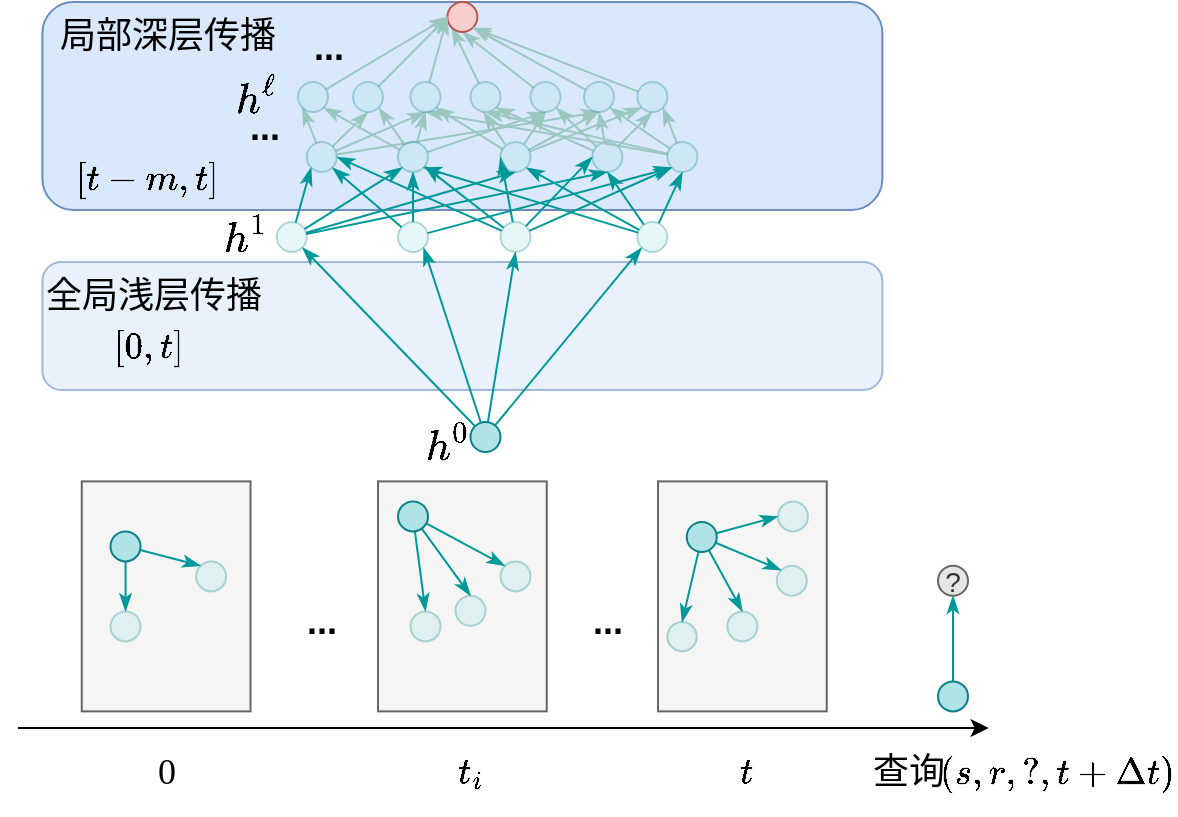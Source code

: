 <mxfile version="26.2.12">
  <diagram name="第 1 页" id="WY_2qwwLoTZWnqwvN1N5">
    <mxGraphModel dx="2869" dy="1922" grid="1" gridSize="10" guides="1" tooltips="1" connect="1" arrows="1" fold="1" page="1" pageScale="1" pageWidth="827" pageHeight="1169" math="1" shadow="0">
      <root>
        <mxCell id="0" />
        <mxCell id="1" parent="0" />
        <mxCell id="pogm34RaVMidR476hEA9-1" value="" style="rounded=1;whiteSpace=wrap;html=1;fontFamily=Helvetica;fontSize=18;labelBackgroundColor=default;fillColor=#dae8fc;strokeColor=#6c8ebf;" vertex="1" parent="1">
          <mxGeometry x="-1097.81" y="-1050" width="420" height="104" as="geometry" />
        </mxCell>
        <mxCell id="pogm34RaVMidR476hEA9-2" value="" style="rounded=1;whiteSpace=wrap;html=1;fontFamily=Helvetica;fontSize=18;labelBackgroundColor=default;fillColor=#dae8fc;strokeColor=#6c8ebf;opacity=60;" vertex="1" parent="1">
          <mxGeometry x="-1097.81" y="-920" width="420" height="64" as="geometry" />
        </mxCell>
        <mxCell id="pogm34RaVMidR476hEA9-3" value="" style="rounded=0;whiteSpace=wrap;html=1;fillColor=#f5f5f5;strokeColor=#666666;fontColor=#333333;fontSize=18;" vertex="1" parent="1">
          <mxGeometry x="-1078.12" y="-810.31" width="84.38" height="115" as="geometry" />
        </mxCell>
        <mxCell id="pogm34RaVMidR476hEA9-4" style="edgeStyle=orthogonalEdgeStyle;curved=1;rounded=0;orthogonalLoop=1;jettySize=auto;html=1;entryX=0.5;entryY=0;entryDx=0;entryDy=0;strokeColor=#009999;endArrow=classicThin;endFill=1;fontSize=18;" edge="1" parent="1" source="pogm34RaVMidR476hEA9-6" target="pogm34RaVMidR476hEA9-8">
          <mxGeometry relative="1" as="geometry" />
        </mxCell>
        <mxCell id="pogm34RaVMidR476hEA9-5" style="edgeStyle=none;shape=connector;rounded=0;orthogonalLoop=1;jettySize=auto;html=1;entryX=0;entryY=0;entryDx=0;entryDy=0;strokeColor=#009999;align=center;verticalAlign=middle;fontFamily=Helvetica;fontSize=18;fontColor=default;labelBackgroundColor=default;endArrow=classicThin;endFill=1;" edge="1" parent="1" source="pogm34RaVMidR476hEA9-6" target="pogm34RaVMidR476hEA9-7">
          <mxGeometry relative="1" as="geometry" />
        </mxCell>
        <mxCell id="pogm34RaVMidR476hEA9-6" value="" style="ellipse;whiteSpace=wrap;html=1;aspect=fixed;fillColor=#b0e3e6;strokeColor=#0e8088;fontSize=18;" vertex="1" parent="1">
          <mxGeometry x="-1063.74" y="-785.31" width="15" height="15" as="geometry" />
        </mxCell>
        <mxCell id="pogm34RaVMidR476hEA9-7" value="" style="ellipse;whiteSpace=wrap;html=1;aspect=fixed;fillColor=#b0e3e6;strokeColor=#0e8088;opacity=30;fontSize=18;" vertex="1" parent="1">
          <mxGeometry x="-1020.93" y="-770.31" width="15" height="15" as="geometry" />
        </mxCell>
        <mxCell id="pogm34RaVMidR476hEA9-8" value="" style="ellipse;whiteSpace=wrap;html=1;aspect=fixed;fillColor=#b0e3e6;strokeColor=#0e8088;opacity=30;fontSize=18;" vertex="1" parent="1">
          <mxGeometry x="-1063.74" y="-745.31" width="15" height="15" as="geometry" />
        </mxCell>
        <mxCell id="pogm34RaVMidR476hEA9-9" value="" style="rounded=0;whiteSpace=wrap;html=1;fillColor=#f5f5f5;strokeColor=#666666;fontColor=#333333;fontSize=18;" vertex="1" parent="1">
          <mxGeometry x="-930.0" y="-810.31" width="84.38" height="115" as="geometry" />
        </mxCell>
        <mxCell id="pogm34RaVMidR476hEA9-10" style="rounded=0;orthogonalLoop=1;jettySize=auto;html=1;entryX=0.5;entryY=0;entryDx=0;entryDy=0;strokeColor=#009999;endArrow=classicThin;endFill=1;fontSize=18;" edge="1" parent="1" source="pogm34RaVMidR476hEA9-13" target="pogm34RaVMidR476hEA9-15">
          <mxGeometry relative="1" as="geometry" />
        </mxCell>
        <mxCell id="pogm34RaVMidR476hEA9-11" style="rounded=0;orthogonalLoop=1;jettySize=auto;html=1;entryX=0;entryY=0;entryDx=0;entryDy=0;strokeColor=#009999;align=center;verticalAlign=middle;fontFamily=Helvetica;fontSize=18;fontColor=default;labelBackgroundColor=default;endArrow=classicThin;endFill=1;" edge="1" parent="1" source="pogm34RaVMidR476hEA9-13" target="pogm34RaVMidR476hEA9-16">
          <mxGeometry relative="1" as="geometry" />
        </mxCell>
        <mxCell id="pogm34RaVMidR476hEA9-12" style="edgeStyle=none;shape=connector;rounded=0;orthogonalLoop=1;jettySize=auto;html=1;entryX=0.5;entryY=0;entryDx=0;entryDy=0;strokeColor=#009999;align=center;verticalAlign=middle;fontFamily=Helvetica;fontSize=18;fontColor=default;labelBackgroundColor=default;endArrow=classicThin;endFill=1;" edge="1" parent="1" source="pogm34RaVMidR476hEA9-13" target="pogm34RaVMidR476hEA9-14">
          <mxGeometry relative="1" as="geometry" />
        </mxCell>
        <mxCell id="pogm34RaVMidR476hEA9-13" value="" style="ellipse;whiteSpace=wrap;html=1;aspect=fixed;fillColor=#b0e3e6;strokeColor=#0e8088;fontSize=18;" vertex="1" parent="1">
          <mxGeometry x="-920.0" y="-800.31" width="15" height="15" as="geometry" />
        </mxCell>
        <mxCell id="pogm34RaVMidR476hEA9-14" value="" style="ellipse;whiteSpace=wrap;html=1;aspect=fixed;fillColor=#b0e3e6;strokeColor=#0e8088;opacity=30;fontSize=18;" vertex="1" parent="1">
          <mxGeometry x="-891.25" y="-753.12" width="15" height="15" as="geometry" />
        </mxCell>
        <mxCell id="pogm34RaVMidR476hEA9-15" value="" style="ellipse;whiteSpace=wrap;html=1;aspect=fixed;fillColor=#b0e3e6;strokeColor=#0e8088;opacity=30;fontSize=18;" vertex="1" parent="1">
          <mxGeometry x="-913.75" y="-745.31" width="15" height="15" as="geometry" />
        </mxCell>
        <mxCell id="pogm34RaVMidR476hEA9-16" value="" style="ellipse;whiteSpace=wrap;html=1;aspect=fixed;fillColor=#b0e3e6;strokeColor=#0e8088;opacity=30;fontSize=18;" vertex="1" parent="1">
          <mxGeometry x="-868.75" y="-770.31" width="15" height="15" as="geometry" />
        </mxCell>
        <mxCell id="pogm34RaVMidR476hEA9-17" value="" style="rounded=0;whiteSpace=wrap;html=1;fillColor=#f5f5f5;strokeColor=#666666;fontColor=#333333;fontSize=18;" vertex="1" parent="1">
          <mxGeometry x="-790" y="-810.31" width="84.38" height="115" as="geometry" />
        </mxCell>
        <mxCell id="pogm34RaVMidR476hEA9-18" style="edgeStyle=none;shape=connector;rounded=0;orthogonalLoop=1;jettySize=auto;html=1;entryX=0;entryY=0.5;entryDx=0;entryDy=0;strokeColor=#009999;align=center;verticalAlign=middle;fontFamily=Helvetica;fontSize=18;fontColor=default;labelBackgroundColor=default;endArrow=classicThin;endFill=1;" edge="1" parent="1" source="pogm34RaVMidR476hEA9-22" target="pogm34RaVMidR476hEA9-23">
          <mxGeometry relative="1" as="geometry" />
        </mxCell>
        <mxCell id="pogm34RaVMidR476hEA9-19" style="edgeStyle=none;shape=connector;rounded=0;orthogonalLoop=1;jettySize=auto;html=1;entryX=0;entryY=0;entryDx=0;entryDy=0;strokeColor=#009999;align=center;verticalAlign=middle;fontFamily=Helvetica;fontSize=18;fontColor=default;labelBackgroundColor=default;endArrow=classicThin;endFill=1;" edge="1" parent="1" source="pogm34RaVMidR476hEA9-22" target="pogm34RaVMidR476hEA9-26">
          <mxGeometry relative="1" as="geometry" />
        </mxCell>
        <mxCell id="pogm34RaVMidR476hEA9-20" style="edgeStyle=none;shape=connector;rounded=0;orthogonalLoop=1;jettySize=auto;html=1;entryX=0.5;entryY=1;entryDx=0;entryDy=0;strokeColor=#009999;align=center;verticalAlign=middle;fontFamily=Helvetica;fontSize=18;fontColor=default;labelBackgroundColor=default;endArrow=classicThin;endFill=1;" edge="1" parent="1" source="pogm34RaVMidR476hEA9-22" target="pogm34RaVMidR476hEA9-24">
          <mxGeometry relative="1" as="geometry" />
        </mxCell>
        <mxCell id="pogm34RaVMidR476hEA9-21" style="edgeStyle=none;shape=connector;rounded=0;orthogonalLoop=1;jettySize=auto;html=1;entryX=0.5;entryY=0;entryDx=0;entryDy=0;strokeColor=#009999;align=center;verticalAlign=middle;fontFamily=Helvetica;fontSize=18;fontColor=default;labelBackgroundColor=default;endArrow=classicThin;endFill=1;" edge="1" parent="1" source="pogm34RaVMidR476hEA9-22" target="pogm34RaVMidR476hEA9-25">
          <mxGeometry relative="1" as="geometry" />
        </mxCell>
        <mxCell id="pogm34RaVMidR476hEA9-22" value="" style="ellipse;whiteSpace=wrap;html=1;aspect=fixed;fillColor=#b0e3e6;strokeColor=#0e8088;fontSize=18;" vertex="1" parent="1">
          <mxGeometry x="-775.62" y="-790" width="15" height="15" as="geometry" />
        </mxCell>
        <mxCell id="pogm34RaVMidR476hEA9-23" value="" style="ellipse;whiteSpace=wrap;html=1;aspect=fixed;fillColor=#b0e3e6;strokeColor=#0e8088;opacity=30;fontSize=18;" vertex="1" parent="1">
          <mxGeometry x="-730" y="-800.31" width="15" height="15" as="geometry" />
        </mxCell>
        <mxCell id="pogm34RaVMidR476hEA9-24" value="" style="ellipse;whiteSpace=wrap;html=1;aspect=fixed;fillColor=#b0e3e6;strokeColor=#0e8088;opacity=30;direction=west;fontSize=18;" vertex="1" parent="1">
          <mxGeometry x="-755.31" y="-745.31" width="15" height="15" as="geometry" />
        </mxCell>
        <mxCell id="pogm34RaVMidR476hEA9-25" value="" style="ellipse;whiteSpace=wrap;html=1;aspect=fixed;fillColor=#b0e3e6;strokeColor=#0e8088;opacity=30;fontSize=18;" vertex="1" parent="1">
          <mxGeometry x="-785.31" y="-740" width="14.69" height="14.69" as="geometry" />
        </mxCell>
        <mxCell id="pogm34RaVMidR476hEA9-26" value="" style="ellipse;whiteSpace=wrap;html=1;aspect=fixed;fillColor=#b0e3e6;strokeColor=#0e8088;opacity=30;fontSize=18;" vertex="1" parent="1">
          <mxGeometry x="-730.62" y="-768.12" width="15" height="15" as="geometry" />
        </mxCell>
        <mxCell id="pogm34RaVMidR476hEA9-27" value="" style="endArrow=classic;html=1;rounded=0;fontSize=18;" edge="1" parent="1">
          <mxGeometry width="50" height="50" relative="1" as="geometry">
            <mxPoint x="-1110" y="-687" as="sourcePoint" />
            <mxPoint x="-624.68" y="-686.98" as="targetPoint" />
          </mxGeometry>
        </mxCell>
        <mxCell id="pogm34RaVMidR476hEA9-29" value="&lt;font face=&quot;Times New Roman&quot;&gt;0&lt;/font&gt;" style="text;html=1;align=center;verticalAlign=middle;resizable=0;points=[];autosize=1;strokeColor=none;fillColor=none;fontSize=18;" vertex="1" parent="1">
          <mxGeometry x="-1050.93" y="-685" width="30" height="40" as="geometry" />
        </mxCell>
        <mxCell id="pogm34RaVMidR476hEA9-30" value="&lt;font face=&quot;Times New Roman&quot;&gt;$$t_i$$&lt;/font&gt;" style="text;html=1;align=center;verticalAlign=middle;resizable=0;points=[];autosize=1;strokeColor=none;fillColor=none;fontSize=18;" vertex="1" parent="1">
          <mxGeometry x="-923.75" y="-685" width="80" height="40" as="geometry" />
        </mxCell>
        <mxCell id="pogm34RaVMidR476hEA9-31" value="&lt;font face=&quot;Times New Roman&quot;&gt;$$t$$&lt;/font&gt;" style="text;html=1;align=center;verticalAlign=middle;resizable=0;points=[];autosize=1;strokeColor=none;fillColor=none;fontSize=18;" vertex="1" parent="1">
          <mxGeometry x="-775.62" y="-685" width="60" height="40" as="geometry" />
        </mxCell>
        <mxCell id="pogm34RaVMidR476hEA9-32" value="&lt;b&gt;&lt;font&gt;...&lt;/font&gt;&lt;/b&gt;" style="text;html=1;align=center;verticalAlign=middle;whiteSpace=wrap;rounded=0;fontSize=18;" vertex="1" parent="1">
          <mxGeometry x="-845.31" y="-755.31" width="60" height="30" as="geometry" />
        </mxCell>
        <mxCell id="pogm34RaVMidR476hEA9-33" style="edgeStyle=none;shape=connector;rounded=0;orthogonalLoop=1;jettySize=auto;html=1;entryX=0.5;entryY=1;entryDx=0;entryDy=0;strokeColor=#009999;align=center;verticalAlign=middle;fontFamily=Helvetica;fontSize=18;fontColor=default;labelBackgroundColor=default;endArrow=classicThin;endFill=1;" edge="1" parent="1" source="pogm34RaVMidR476hEA9-34" target="pogm34RaVMidR476hEA9-38">
          <mxGeometry relative="1" as="geometry" />
        </mxCell>
        <mxCell id="pogm34RaVMidR476hEA9-34" value="" style="ellipse;whiteSpace=wrap;html=1;aspect=fixed;fillColor=#b0e3e6;strokeColor=#0e8088;fontSize=18;" vertex="1" parent="1">
          <mxGeometry x="-650.0" y="-710.31" width="15" height="15" as="geometry" />
        </mxCell>
        <mxCell id="pogm34RaVMidR476hEA9-35" value="" style="shape=tableRow;horizontal=0;startSize=0;swimlaneHead=0;swimlaneBody=0;strokeColor=inherit;top=0;left=0;bottom=0;right=0;collapsible=0;dropTarget=0;fillColor=none;points=[[0,0.5],[1,0.5]];portConstraint=eastwest;fontSize=18;" vertex="1" parent="1">
          <mxGeometry x="-1118.12" y="-840" width="40" height="10" as="geometry" />
        </mxCell>
        <mxCell id="pogm34RaVMidR476hEA9-36" value="" style="shape=tableRow;horizontal=0;startSize=0;swimlaneHead=0;swimlaneBody=0;strokeColor=inherit;top=0;left=0;bottom=0;right=0;collapsible=0;dropTarget=0;fillColor=none;points=[[0,0.5],[1,0.5]];portConstraint=eastwest;fontSize=18;" vertex="1" parent="1">
          <mxGeometry x="-1118.12" y="-856" width="40" height="10" as="geometry" />
        </mxCell>
        <mxCell id="pogm34RaVMidR476hEA9-37" value="&lt;font face=&quot;Times New Roman&quot;&gt;$$(s,r,?,t+\Delta t)$$&lt;/font&gt;" style="text;html=1;align=center;verticalAlign=middle;whiteSpace=wrap;rounded=0;fontFamily=Helvetica;fontSize=18;fontColor=default;labelBackgroundColor=none;" vertex="1" parent="1">
          <mxGeometry x="-620" y="-680" width="60" height="30" as="geometry" />
        </mxCell>
        <mxCell id="pogm34RaVMidR476hEA9-38" value="&lt;font style=&quot;font-size: 14px;&quot;&gt;?&lt;/font&gt;" style="ellipse;whiteSpace=wrap;html=1;aspect=fixed;fillColor=#E6E6E6;strokeColor=#666666;fontColor=#333333;fontSize=18;" vertex="1" parent="1">
          <mxGeometry x="-650" y="-768.12" width="15" height="15" as="geometry" />
        </mxCell>
        <mxCell id="pogm34RaVMidR476hEA9-39" value="&lt;b&gt;&lt;font&gt;...&lt;/font&gt;&lt;/b&gt;" style="text;html=1;align=center;verticalAlign=middle;whiteSpace=wrap;rounded=0;fontSize=18;" vertex="1" parent="1">
          <mxGeometry x="-988.13" y="-755.31" width="60" height="30" as="geometry" />
        </mxCell>
        <mxCell id="pogm34RaVMidR476hEA9-40" style="edgeStyle=none;shape=connector;rounded=0;orthogonalLoop=1;jettySize=auto;html=1;entryX=1;entryY=1;entryDx=0;entryDy=0;strokeColor=#009999;align=center;verticalAlign=middle;fontFamily=Helvetica;fontSize=18;fontColor=default;labelBackgroundColor=default;endArrow=classicThin;endFill=1;" edge="1" parent="1" source="pogm34RaVMidR476hEA9-44" target="pogm34RaVMidR476hEA9-65">
          <mxGeometry relative="1" as="geometry" />
        </mxCell>
        <mxCell id="pogm34RaVMidR476hEA9-41" style="edgeStyle=none;shape=connector;rounded=0;orthogonalLoop=1;jettySize=auto;html=1;entryX=1;entryY=1;entryDx=0;entryDy=0;strokeColor=#009999;align=center;verticalAlign=middle;fontFamily=Helvetica;fontSize=18;fontColor=default;labelBackgroundColor=default;endArrow=classicThin;endFill=1;" edge="1" parent="1" source="pogm34RaVMidR476hEA9-44" target="pogm34RaVMidR476hEA9-49">
          <mxGeometry relative="1" as="geometry" />
        </mxCell>
        <mxCell id="pogm34RaVMidR476hEA9-42" style="edgeStyle=none;shape=connector;rounded=0;orthogonalLoop=1;jettySize=auto;html=1;entryX=0.5;entryY=1;entryDx=0;entryDy=0;strokeColor=#009999;align=center;verticalAlign=middle;fontFamily=Helvetica;fontSize=18;fontColor=default;labelBackgroundColor=default;endArrow=classicThin;endFill=1;" edge="1" parent="1" source="pogm34RaVMidR476hEA9-44" target="pogm34RaVMidR476hEA9-55">
          <mxGeometry relative="1" as="geometry" />
        </mxCell>
        <mxCell id="pogm34RaVMidR476hEA9-43" style="edgeStyle=none;shape=connector;rounded=0;orthogonalLoop=1;jettySize=auto;html=1;entryX=0;entryY=1;entryDx=0;entryDy=0;strokeColor=#009999;align=center;verticalAlign=middle;fontFamily=Helvetica;fontSize=18;fontColor=default;labelBackgroundColor=default;endArrow=classicThin;endFill=1;" edge="1" parent="1" source="pogm34RaVMidR476hEA9-44" target="pogm34RaVMidR476hEA9-60">
          <mxGeometry relative="1" as="geometry" />
        </mxCell>
        <mxCell id="pogm34RaVMidR476hEA9-44" value="" style="ellipse;whiteSpace=wrap;html=1;aspect=fixed;fillColor=#b0e3e6;strokeColor=#0e8088;fontSize=18;" vertex="1" parent="1">
          <mxGeometry x="-883.75" y="-840" width="15" height="15" as="geometry" />
        </mxCell>
        <mxCell id="pogm34RaVMidR476hEA9-45" value="$$h^0$$" style="text;html=1;align=center;verticalAlign=middle;whiteSpace=wrap;rounded=0;fontFamily=Helvetica;fontSize=18;fontColor=default;labelBackgroundColor=none;" vertex="1" parent="1">
          <mxGeometry x="-910.31" y="-840" width="30" height="24" as="geometry" />
        </mxCell>
        <mxCell id="pogm34RaVMidR476hEA9-46" style="edgeStyle=none;shape=connector;rounded=0;orthogonalLoop=1;jettySize=auto;html=1;entryX=1;entryY=1;entryDx=0;entryDy=0;strokeColor=#009999;align=center;verticalAlign=middle;fontFamily=Helvetica;fontSize=18;fontColor=default;labelBackgroundColor=default;endArrow=classicThin;endFill=1;" edge="1" parent="1" source="pogm34RaVMidR476hEA9-49" target="pogm34RaVMidR476hEA9-70">
          <mxGeometry relative="1" as="geometry" />
        </mxCell>
        <mxCell id="pogm34RaVMidR476hEA9-47" style="edgeStyle=none;shape=connector;rounded=0;orthogonalLoop=1;jettySize=auto;html=1;entryX=0.5;entryY=1;entryDx=0;entryDy=0;strokeColor=#009999;align=center;verticalAlign=middle;fontFamily=Helvetica;fontSize=18;fontColor=default;labelBackgroundColor=default;endArrow=classicThin;endFill=1;" edge="1" parent="1" source="pogm34RaVMidR476hEA9-49" target="pogm34RaVMidR476hEA9-75">
          <mxGeometry relative="1" as="geometry" />
        </mxCell>
        <mxCell id="pogm34RaVMidR476hEA9-48" style="edgeStyle=none;shape=connector;rounded=0;orthogonalLoop=1;jettySize=auto;html=1;entryX=0;entryY=1;entryDx=0;entryDy=0;strokeColor=#009999;align=center;verticalAlign=middle;fontFamily=Helvetica;fontSize=18;fontColor=default;labelBackgroundColor=default;endArrow=classicThin;endFill=1;" edge="1" parent="1" source="pogm34RaVMidR476hEA9-49" target="pogm34RaVMidR476hEA9-98">
          <mxGeometry relative="1" as="geometry" />
        </mxCell>
        <mxCell id="pogm34RaVMidR476hEA9-49" value="" style="ellipse;whiteSpace=wrap;html=1;aspect=fixed;fillColor=#b0e3e6;strokeColor=#0e8088;opacity=30;fontSize=18;" vertex="1" parent="1">
          <mxGeometry x="-920" y="-940" width="15" height="15" as="geometry" />
        </mxCell>
        <mxCell id="pogm34RaVMidR476hEA9-50" style="edgeStyle=none;shape=connector;rounded=0;orthogonalLoop=1;jettySize=auto;html=1;entryX=0;entryY=0.5;entryDx=0;entryDy=0;strokeColor=#009999;align=center;verticalAlign=middle;fontFamily=Helvetica;fontSize=18;fontColor=default;labelBackgroundColor=default;endArrow=classicThin;endFill=1;" edge="1" parent="1" source="pogm34RaVMidR476hEA9-55" target="pogm34RaVMidR476hEA9-81">
          <mxGeometry relative="1" as="geometry" />
        </mxCell>
        <mxCell id="pogm34RaVMidR476hEA9-51" style="edgeStyle=none;shape=connector;rounded=0;orthogonalLoop=1;jettySize=auto;html=1;strokeColor=#009999;align=center;verticalAlign=middle;fontFamily=Helvetica;fontSize=18;fontColor=default;labelBackgroundColor=default;endArrow=classicThin;endFill=1;" edge="1" parent="1" source="pogm34RaVMidR476hEA9-55" target="pogm34RaVMidR476hEA9-75">
          <mxGeometry relative="1" as="geometry" />
        </mxCell>
        <mxCell id="pogm34RaVMidR476hEA9-52" style="edgeStyle=none;shape=connector;rounded=0;orthogonalLoop=1;jettySize=auto;html=1;entryX=0;entryY=0.5;entryDx=0;entryDy=0;strokeColor=#009999;align=center;verticalAlign=middle;fontFamily=Helvetica;fontSize=18;fontColor=default;labelBackgroundColor=default;endArrow=classicThin;endFill=1;" edge="1" parent="1" source="pogm34RaVMidR476hEA9-55" target="pogm34RaVMidR476hEA9-86">
          <mxGeometry relative="1" as="geometry" />
        </mxCell>
        <mxCell id="pogm34RaVMidR476hEA9-53" style="edgeStyle=none;shape=connector;rounded=0;orthogonalLoop=1;jettySize=auto;html=1;entryX=1;entryY=0.5;entryDx=0;entryDy=0;strokeColor=#009999;align=center;verticalAlign=middle;fontFamily=Helvetica;fontSize=18;fontColor=default;labelBackgroundColor=default;endArrow=classicThin;endFill=1;" edge="1" parent="1" source="pogm34RaVMidR476hEA9-55" target="pogm34RaVMidR476hEA9-70">
          <mxGeometry relative="1" as="geometry" />
        </mxCell>
        <mxCell id="pogm34RaVMidR476hEA9-54" style="edgeStyle=none;shape=connector;rounded=0;orthogonalLoop=1;jettySize=auto;html=1;entryX=0;entryY=1;entryDx=0;entryDy=0;strokeColor=#009999;align=center;verticalAlign=middle;fontFamily=Helvetica;fontSize=18;fontColor=default;labelBackgroundColor=default;endArrow=classicThin;endFill=1;" edge="1" parent="1" source="pogm34RaVMidR476hEA9-55" target="pogm34RaVMidR476hEA9-98">
          <mxGeometry relative="1" as="geometry" />
        </mxCell>
        <mxCell id="pogm34RaVMidR476hEA9-55" value="" style="ellipse;whiteSpace=wrap;html=1;aspect=fixed;fillColor=#b0e3e6;strokeColor=#0e8088;opacity=30;fontSize=18;" vertex="1" parent="1">
          <mxGeometry x="-868.75" y="-940" width="15" height="15" as="geometry" />
        </mxCell>
        <mxCell id="pogm34RaVMidR476hEA9-56" style="edgeStyle=none;shape=connector;rounded=0;orthogonalLoop=1;jettySize=auto;html=1;entryX=1;entryY=1;entryDx=0;entryDy=0;strokeColor=#009999;align=center;verticalAlign=middle;fontFamily=Helvetica;fontSize=18;fontColor=default;labelBackgroundColor=default;endArrow=classicThin;endFill=1;" edge="1" parent="1" source="pogm34RaVMidR476hEA9-60" target="pogm34RaVMidR476hEA9-81">
          <mxGeometry relative="1" as="geometry" />
        </mxCell>
        <mxCell id="pogm34RaVMidR476hEA9-57" style="edgeStyle=none;shape=connector;rounded=0;orthogonalLoop=1;jettySize=auto;html=1;entryX=0.5;entryY=1;entryDx=0;entryDy=0;strokeColor=#009999;align=center;verticalAlign=middle;fontFamily=Helvetica;fontSize=18;fontColor=default;labelBackgroundColor=default;endArrow=classicThin;endFill=1;" edge="1" parent="1" source="pogm34RaVMidR476hEA9-60" target="pogm34RaVMidR476hEA9-86">
          <mxGeometry relative="1" as="geometry" />
        </mxCell>
        <mxCell id="pogm34RaVMidR476hEA9-58" style="edgeStyle=none;shape=connector;rounded=0;orthogonalLoop=1;jettySize=auto;html=1;entryX=1;entryY=1;entryDx=0;entryDy=0;strokeColor=#009999;align=center;verticalAlign=middle;fontFamily=Helvetica;fontSize=18;fontColor=default;labelBackgroundColor=default;endArrow=classicThin;endFill=1;" edge="1" parent="1" source="pogm34RaVMidR476hEA9-60" target="pogm34RaVMidR476hEA9-75">
          <mxGeometry relative="1" as="geometry" />
        </mxCell>
        <mxCell id="pogm34RaVMidR476hEA9-59" style="edgeStyle=none;shape=connector;rounded=0;orthogonalLoop=1;jettySize=auto;html=1;entryX=0.5;entryY=1;entryDx=0;entryDy=0;strokeColor=#009999;align=center;verticalAlign=middle;fontFamily=Helvetica;fontSize=18;fontColor=default;labelBackgroundColor=default;endArrow=classicThin;endFill=1;" edge="1" parent="1" source="pogm34RaVMidR476hEA9-60" target="pogm34RaVMidR476hEA9-98">
          <mxGeometry relative="1" as="geometry" />
        </mxCell>
        <mxCell id="pogm34RaVMidR476hEA9-60" value="" style="ellipse;whiteSpace=wrap;html=1;aspect=fixed;fillColor=#b0e3e6;strokeColor=#0e8088;opacity=30;fontSize=18;" vertex="1" parent="1">
          <mxGeometry x="-800.31" y="-940" width="15" height="15" as="geometry" />
        </mxCell>
        <mxCell id="pogm34RaVMidR476hEA9-61" style="edgeStyle=none;shape=connector;rounded=0;orthogonalLoop=1;jettySize=auto;html=1;entryX=0;entryY=1;entryDx=0;entryDy=0;strokeColor=#009999;align=center;verticalAlign=middle;fontFamily=Helvetica;fontSize=18;fontColor=default;labelBackgroundColor=default;endArrow=classicThin;endFill=1;" edge="1" parent="1" source="pogm34RaVMidR476hEA9-65" target="pogm34RaVMidR476hEA9-70">
          <mxGeometry relative="1" as="geometry" />
        </mxCell>
        <mxCell id="pogm34RaVMidR476hEA9-62" style="edgeStyle=none;shape=connector;rounded=0;orthogonalLoop=1;jettySize=auto;html=1;entryX=0;entryY=1;entryDx=0;entryDy=0;strokeColor=#009999;align=center;verticalAlign=middle;fontFamily=Helvetica;fontSize=18;fontColor=default;labelBackgroundColor=default;endArrow=classicThin;endFill=1;" edge="1" parent="1" source="pogm34RaVMidR476hEA9-65" target="pogm34RaVMidR476hEA9-75">
          <mxGeometry relative="1" as="geometry" />
        </mxCell>
        <mxCell id="pogm34RaVMidR476hEA9-63" style="edgeStyle=none;shape=connector;rounded=0;orthogonalLoop=1;jettySize=auto;html=1;entryX=0.5;entryY=1;entryDx=0;entryDy=0;strokeColor=#009999;align=center;verticalAlign=middle;fontFamily=Helvetica;fontSize=18;fontColor=default;labelBackgroundColor=default;endArrow=classicThin;endFill=1;" edge="1" parent="1" source="pogm34RaVMidR476hEA9-65" target="pogm34RaVMidR476hEA9-81">
          <mxGeometry relative="1" as="geometry" />
        </mxCell>
        <mxCell id="pogm34RaVMidR476hEA9-64" style="edgeStyle=none;shape=connector;rounded=0;orthogonalLoop=1;jettySize=auto;html=1;entryX=0.5;entryY=1;entryDx=0;entryDy=0;strokeColor=#009999;align=center;verticalAlign=middle;fontFamily=Helvetica;fontSize=18;fontColor=default;labelBackgroundColor=default;endArrow=classicThin;endFill=1;" edge="1" parent="1" source="pogm34RaVMidR476hEA9-65" target="pogm34RaVMidR476hEA9-86">
          <mxGeometry relative="1" as="geometry" />
        </mxCell>
        <mxCell id="pogm34RaVMidR476hEA9-65" value="" style="ellipse;whiteSpace=wrap;html=1;aspect=fixed;fillColor=#b0e3e6;strokeColor=#0e8088;opacity=30;fontSize=18;" vertex="1" parent="1">
          <mxGeometry x="-980.63" y="-940" width="15" height="15" as="geometry" />
        </mxCell>
        <mxCell id="pogm34RaVMidR476hEA9-66" style="edgeStyle=none;shape=connector;rounded=0;orthogonalLoop=1;jettySize=auto;html=1;entryX=0;entryY=1;entryDx=0;entryDy=0;strokeColor=#9AC7BF;align=center;verticalAlign=middle;fontFamily=Helvetica;fontSize=18;fontColor=default;labelBackgroundColor=default;endArrow=classicThin;endFill=1;" edge="1" parent="1" source="pogm34RaVMidR476hEA9-70" target="pogm34RaVMidR476hEA9-100">
          <mxGeometry relative="1" as="geometry" />
        </mxCell>
        <mxCell id="pogm34RaVMidR476hEA9-67" style="edgeStyle=none;shape=connector;rounded=0;orthogonalLoop=1;jettySize=auto;html=1;entryX=0.5;entryY=1;entryDx=0;entryDy=0;strokeColor=#9AC7BF;align=center;verticalAlign=middle;fontFamily=Helvetica;fontSize=18;fontColor=default;labelBackgroundColor=default;endArrow=classicThin;endFill=1;" edge="1" parent="1" source="pogm34RaVMidR476hEA9-70" target="pogm34RaVMidR476hEA9-88">
          <mxGeometry relative="1" as="geometry" />
        </mxCell>
        <mxCell id="pogm34RaVMidR476hEA9-68" style="edgeStyle=none;shape=connector;rounded=0;orthogonalLoop=1;jettySize=auto;html=1;entryX=0.5;entryY=1;entryDx=0;entryDy=0;strokeColor=#9AC7BF;align=center;verticalAlign=middle;fontFamily=Helvetica;fontSize=18;fontColor=default;labelBackgroundColor=default;endArrow=classicThin;endFill=1;" edge="1" parent="1" source="pogm34RaVMidR476hEA9-70" target="pogm34RaVMidR476hEA9-102">
          <mxGeometry relative="1" as="geometry" />
        </mxCell>
        <mxCell id="pogm34RaVMidR476hEA9-69" style="edgeStyle=none;shape=connector;rounded=0;orthogonalLoop=1;jettySize=auto;html=1;entryX=0.5;entryY=1;entryDx=0;entryDy=0;strokeColor=#9AC7BF;align=center;verticalAlign=middle;fontFamily=Helvetica;fontSize=18;fontColor=default;labelBackgroundColor=default;endArrow=classicThin;endFill=1;" edge="1" parent="1" source="pogm34RaVMidR476hEA9-70" target="pogm34RaVMidR476hEA9-104">
          <mxGeometry relative="1" as="geometry" />
        </mxCell>
        <mxCell id="pogm34RaVMidR476hEA9-70" value="" style="ellipse;whiteSpace=wrap;html=1;aspect=fixed;fillColor=#b0e3e6;strokeColor=#0e8088;opacity=30;fontSize=18;" vertex="1" parent="1">
          <mxGeometry x="-965.63" y="-980" width="15" height="15" as="geometry" />
        </mxCell>
        <mxCell id="pogm34RaVMidR476hEA9-71" style="edgeStyle=none;shape=connector;rounded=0;orthogonalLoop=1;jettySize=auto;html=1;entryX=1;entryY=1;entryDx=0;entryDy=0;strokeColor=#9AC7BF;align=center;verticalAlign=middle;fontFamily=Helvetica;fontSize=18;fontColor=default;labelBackgroundColor=default;endArrow=classicThin;endFill=1;" edge="1" parent="1" source="pogm34RaVMidR476hEA9-75" target="pogm34RaVMidR476hEA9-88">
          <mxGeometry relative="1" as="geometry" />
        </mxCell>
        <mxCell id="pogm34RaVMidR476hEA9-72" style="edgeStyle=none;shape=connector;rounded=0;orthogonalLoop=1;jettySize=auto;html=1;entryX=1;entryY=1;entryDx=0;entryDy=0;strokeColor=#9AC7BF;align=center;verticalAlign=middle;fontFamily=Helvetica;fontSize=18;fontColor=default;labelBackgroundColor=default;endArrow=classicThin;endFill=1;" edge="1" parent="1" source="pogm34RaVMidR476hEA9-75" target="pogm34RaVMidR476hEA9-100">
          <mxGeometry relative="1" as="geometry" />
        </mxCell>
        <mxCell id="pogm34RaVMidR476hEA9-73" style="edgeStyle=none;shape=connector;rounded=0;orthogonalLoop=1;jettySize=auto;html=1;entryX=0.5;entryY=1;entryDx=0;entryDy=0;strokeColor=#9AC7BF;align=center;verticalAlign=middle;fontFamily=Helvetica;fontSize=18;fontColor=default;labelBackgroundColor=default;endArrow=classicThin;endFill=1;" edge="1" parent="1" source="pogm34RaVMidR476hEA9-75" target="pogm34RaVMidR476hEA9-102">
          <mxGeometry relative="1" as="geometry" />
        </mxCell>
        <mxCell id="pogm34RaVMidR476hEA9-74" style="edgeStyle=none;shape=connector;rounded=0;orthogonalLoop=1;jettySize=auto;html=1;entryX=0.5;entryY=1;entryDx=0;entryDy=0;strokeColor=#9AC7BF;align=center;verticalAlign=middle;fontFamily=Helvetica;fontSize=18;fontColor=default;labelBackgroundColor=default;endArrow=classicThin;endFill=1;" edge="1" parent="1" source="pogm34RaVMidR476hEA9-75" target="pogm34RaVMidR476hEA9-92">
          <mxGeometry relative="1" as="geometry" />
        </mxCell>
        <mxCell id="pogm34RaVMidR476hEA9-75" value="" style="ellipse;whiteSpace=wrap;html=1;aspect=fixed;fillColor=#b0e3e6;strokeColor=#0e8088;opacity=30;fontSize=18;" vertex="1" parent="1">
          <mxGeometry x="-920" y="-980" width="15" height="15" as="geometry" />
        </mxCell>
        <mxCell id="pogm34RaVMidR476hEA9-76" style="edgeStyle=none;shape=connector;rounded=0;orthogonalLoop=1;jettySize=auto;html=1;entryX=1;entryY=1;entryDx=0;entryDy=0;strokeColor=#9AC7BF;align=center;verticalAlign=middle;fontFamily=Helvetica;fontSize=18;fontColor=default;labelBackgroundColor=default;endArrow=classicThin;endFill=1;" edge="1" parent="1" source="pogm34RaVMidR476hEA9-81" target="pogm34RaVMidR476hEA9-102">
          <mxGeometry relative="1" as="geometry" />
        </mxCell>
        <mxCell id="pogm34RaVMidR476hEA9-77" style="edgeStyle=none;shape=connector;rounded=0;orthogonalLoop=1;jettySize=auto;html=1;entryX=0.5;entryY=1;entryDx=0;entryDy=0;strokeColor=#9AC7BF;align=center;verticalAlign=middle;fontFamily=Helvetica;fontSize=18;fontColor=default;labelBackgroundColor=default;endArrow=classicThin;endFill=1;" edge="1" parent="1">
          <mxGeometry relative="1" as="geometry">
            <mxPoint x="-866.41" y="-978.74" as="sourcePoint" />
            <mxPoint x="-877.25" y="-995" as="targetPoint" />
          </mxGeometry>
        </mxCell>
        <mxCell id="pogm34RaVMidR476hEA9-78" style="edgeStyle=none;shape=connector;rounded=0;orthogonalLoop=1;jettySize=auto;html=1;entryX=0.5;entryY=1;entryDx=0;entryDy=0;strokeColor=#9AC7BF;align=center;verticalAlign=middle;fontFamily=Helvetica;fontSize=18;fontColor=default;labelBackgroundColor=default;endArrow=classicThin;endFill=1;" edge="1" parent="1" source="pogm34RaVMidR476hEA9-81" target="pogm34RaVMidR476hEA9-92">
          <mxGeometry relative="1" as="geometry" />
        </mxCell>
        <mxCell id="pogm34RaVMidR476hEA9-79" style="edgeStyle=none;shape=connector;rounded=0;orthogonalLoop=1;jettySize=auto;html=1;entryX=0.5;entryY=1;entryDx=0;entryDy=0;strokeColor=#9AC7BF;align=center;verticalAlign=middle;fontFamily=Helvetica;fontSize=18;fontColor=default;labelBackgroundColor=default;endArrow=classicThin;endFill=1;" edge="1" parent="1" source="pogm34RaVMidR476hEA9-81" target="pogm34RaVMidR476hEA9-104">
          <mxGeometry relative="1" as="geometry" />
        </mxCell>
        <mxCell id="pogm34RaVMidR476hEA9-80" style="edgeStyle=none;shape=connector;rounded=0;orthogonalLoop=1;jettySize=auto;html=1;entryX=0;entryY=1;entryDx=0;entryDy=0;strokeColor=#9AC7BF;align=center;verticalAlign=middle;fontFamily=Helvetica;fontSize=18;fontColor=default;labelBackgroundColor=default;endArrow=classicThin;endFill=1;" edge="1" parent="1" source="pogm34RaVMidR476hEA9-81" target="pogm34RaVMidR476hEA9-106">
          <mxGeometry relative="1" as="geometry" />
        </mxCell>
        <mxCell id="pogm34RaVMidR476hEA9-81" value="" style="ellipse;whiteSpace=wrap;html=1;aspect=fixed;fillColor=#b0e3e6;strokeColor=#0e8088;opacity=30;fontSize=18;" vertex="1" parent="1">
          <mxGeometry x="-868.75" y="-980" width="15" height="15" as="geometry" />
        </mxCell>
        <mxCell id="pogm34RaVMidR476hEA9-82" style="edgeStyle=none;shape=connector;rounded=0;orthogonalLoop=1;jettySize=auto;html=1;entryX=1;entryY=1;entryDx=0;entryDy=0;strokeColor=#9AC7BF;align=center;verticalAlign=middle;fontFamily=Helvetica;fontSize=18;fontColor=default;labelBackgroundColor=default;endArrow=classicThin;endFill=1;" edge="1" parent="1" source="pogm34RaVMidR476hEA9-86" target="pogm34RaVMidR476hEA9-90">
          <mxGeometry relative="1" as="geometry" />
        </mxCell>
        <mxCell id="pogm34RaVMidR476hEA9-83" style="edgeStyle=none;shape=connector;rounded=0;orthogonalLoop=1;jettySize=auto;html=1;entryX=1;entryY=1;entryDx=0;entryDy=0;strokeColor=#9AC7BF;align=center;verticalAlign=middle;fontFamily=Helvetica;fontSize=18;fontColor=default;labelBackgroundColor=default;endArrow=classicThin;endFill=1;" edge="1" parent="1" source="pogm34RaVMidR476hEA9-86" target="pogm34RaVMidR476hEA9-92">
          <mxGeometry relative="1" as="geometry" />
        </mxCell>
        <mxCell id="pogm34RaVMidR476hEA9-84" style="edgeStyle=none;shape=connector;rounded=0;orthogonalLoop=1;jettySize=auto;html=1;entryX=0.5;entryY=1;entryDx=0;entryDy=0;strokeColor=#9AC7BF;align=center;verticalAlign=middle;fontFamily=Helvetica;fontSize=18;fontColor=default;labelBackgroundColor=default;endArrow=classicThin;endFill=1;" edge="1" parent="1" source="pogm34RaVMidR476hEA9-86" target="pogm34RaVMidR476hEA9-104">
          <mxGeometry relative="1" as="geometry" />
        </mxCell>
        <mxCell id="pogm34RaVMidR476hEA9-85" style="edgeStyle=none;shape=connector;rounded=0;orthogonalLoop=1;jettySize=auto;html=1;entryX=0.5;entryY=1;entryDx=0;entryDy=0;strokeColor=#9AC7BF;align=center;verticalAlign=middle;fontFamily=Helvetica;fontSize=18;fontColor=default;labelBackgroundColor=default;endArrow=classicThin;endFill=1;" edge="1" parent="1" source="pogm34RaVMidR476hEA9-86" target="pogm34RaVMidR476hEA9-106">
          <mxGeometry relative="1" as="geometry" />
        </mxCell>
        <mxCell id="pogm34RaVMidR476hEA9-86" value="" style="ellipse;whiteSpace=wrap;html=1;aspect=fixed;fillColor=#b0e3e6;strokeColor=#0e8088;opacity=30;fontSize=18;" vertex="1" parent="1">
          <mxGeometry x="-822.81" y="-980" width="15" height="15" as="geometry" />
        </mxCell>
        <mxCell id="pogm34RaVMidR476hEA9-87" style="edgeStyle=none;shape=connector;rounded=0;orthogonalLoop=1;jettySize=auto;html=1;entryX=0;entryY=0.5;entryDx=0;entryDy=0;strokeColor=#9AC7BF;align=center;verticalAlign=middle;fontFamily=Helvetica;fontSize=18;fontColor=default;labelBackgroundColor=default;endArrow=classicThin;endFill=1;" edge="1" parent="1" source="pogm34RaVMidR476hEA9-88" target="pogm34RaVMidR476hEA9-93">
          <mxGeometry relative="1" as="geometry" />
        </mxCell>
        <mxCell id="pogm34RaVMidR476hEA9-88" value="" style="ellipse;whiteSpace=wrap;html=1;aspect=fixed;fillColor=#b0e3e6;strokeColor=#0e8088;opacity=30;fontSize=18;" vertex="1" parent="1">
          <mxGeometry x="-942.5" y="-1010" width="15" height="15" as="geometry" />
        </mxCell>
        <mxCell id="pogm34RaVMidR476hEA9-89" style="edgeStyle=none;shape=connector;rounded=0;orthogonalLoop=1;jettySize=auto;html=1;entryX=0;entryY=1;entryDx=0;entryDy=0;strokeColor=#9AC7BF;align=center;verticalAlign=middle;fontFamily=Helvetica;fontSize=18;fontColor=default;labelBackgroundColor=default;endArrow=classicThin;endFill=1;" edge="1" parent="1" source="pogm34RaVMidR476hEA9-90" target="pogm34RaVMidR476hEA9-93">
          <mxGeometry relative="1" as="geometry" />
        </mxCell>
        <mxCell id="pogm34RaVMidR476hEA9-90" value="" style="ellipse;whiteSpace=wrap;html=1;aspect=fixed;fillColor=#b0e3e6;strokeColor=#0e8088;opacity=30;fontSize=18;" vertex="1" parent="1">
          <mxGeometry x="-883.75" y="-1010" width="15" height="15" as="geometry" />
        </mxCell>
        <mxCell id="pogm34RaVMidR476hEA9-91" style="edgeStyle=none;shape=connector;rounded=0;orthogonalLoop=1;jettySize=auto;html=1;entryX=0.5;entryY=1;entryDx=0;entryDy=0;strokeColor=#9AC7BF;align=center;verticalAlign=middle;fontFamily=Helvetica;fontSize=18;fontColor=default;labelBackgroundColor=default;endArrow=classicThin;endFill=1;" edge="1" parent="1" source="pogm34RaVMidR476hEA9-92" target="pogm34RaVMidR476hEA9-93">
          <mxGeometry relative="1" as="geometry" />
        </mxCell>
        <mxCell id="pogm34RaVMidR476hEA9-92" value="" style="ellipse;whiteSpace=wrap;html=1;aspect=fixed;fillColor=#b0e3e6;strokeColor=#0e8088;opacity=30;fontSize=18;" vertex="1" parent="1">
          <mxGeometry x="-853.75" y="-1010" width="15" height="15" as="geometry" />
        </mxCell>
        <mxCell id="pogm34RaVMidR476hEA9-93" value="" style="ellipse;whiteSpace=wrap;html=1;aspect=fixed;fillColor=#f8cecc;strokeColor=#b85450;fontSize=18;" vertex="1" parent="1">
          <mxGeometry x="-895.31" y="-1050" width="15" height="15" as="geometry" />
        </mxCell>
        <mxCell id="pogm34RaVMidR476hEA9-94" style="edgeStyle=none;shape=connector;rounded=0;orthogonalLoop=1;jettySize=auto;html=1;entryX=0.5;entryY=1;entryDx=0;entryDy=0;strokeColor=#9AC7BF;align=center;verticalAlign=middle;fontFamily=Helvetica;fontSize=18;fontColor=default;labelBackgroundColor=default;endArrow=classicThin;endFill=1;" edge="1" parent="1" source="pogm34RaVMidR476hEA9-98" target="pogm34RaVMidR476hEA9-102">
          <mxGeometry relative="1" as="geometry" />
        </mxCell>
        <mxCell id="pogm34RaVMidR476hEA9-95" style="edgeStyle=none;shape=connector;rounded=0;orthogonalLoop=1;jettySize=auto;html=1;entryX=0.5;entryY=1;entryDx=0;entryDy=0;strokeColor=#9AC7BF;align=center;verticalAlign=middle;fontFamily=Helvetica;fontSize=18;fontColor=default;labelBackgroundColor=default;endArrow=classicThin;endFill=1;" edge="1" parent="1" source="pogm34RaVMidR476hEA9-98" target="pogm34RaVMidR476hEA9-90">
          <mxGeometry relative="1" as="geometry" />
        </mxCell>
        <mxCell id="pogm34RaVMidR476hEA9-96" style="edgeStyle=none;shape=connector;rounded=0;orthogonalLoop=1;jettySize=auto;html=1;entryX=1;entryY=1;entryDx=0;entryDy=0;strokeColor=#9AC7BF;align=center;verticalAlign=middle;fontFamily=Helvetica;fontSize=18;fontColor=default;labelBackgroundColor=default;endArrow=classicThin;endFill=1;" edge="1" parent="1" source="pogm34RaVMidR476hEA9-98" target="pogm34RaVMidR476hEA9-104">
          <mxGeometry relative="1" as="geometry" />
        </mxCell>
        <mxCell id="pogm34RaVMidR476hEA9-97" style="edgeStyle=none;shape=connector;rounded=0;orthogonalLoop=1;jettySize=auto;html=1;entryX=1;entryY=1;entryDx=0;entryDy=0;strokeColor=#9AC7BF;align=center;verticalAlign=middle;fontFamily=Helvetica;fontSize=18;fontColor=default;labelBackgroundColor=default;endArrow=classicThin;endFill=1;" edge="1" parent="1" source="pogm34RaVMidR476hEA9-98" target="pogm34RaVMidR476hEA9-106">
          <mxGeometry relative="1" as="geometry" />
        </mxCell>
        <mxCell id="pogm34RaVMidR476hEA9-98" value="" style="ellipse;whiteSpace=wrap;html=1;aspect=fixed;fillColor=#b0e3e6;strokeColor=#0e8088;opacity=30;fontSize=18;" vertex="1" parent="1">
          <mxGeometry x="-785.31" y="-980" width="15" height="15" as="geometry" />
        </mxCell>
        <mxCell id="pogm34RaVMidR476hEA9-99" style="edgeStyle=none;shape=connector;rounded=0;orthogonalLoop=1;jettySize=auto;html=1;entryX=0;entryY=0.5;entryDx=0;entryDy=0;strokeColor=#9AC7BF;align=center;verticalAlign=middle;fontFamily=Helvetica;fontSize=18;fontColor=default;labelBackgroundColor=default;endArrow=classicThin;endFill=1;textOpacity=10;" edge="1" parent="1" source="pogm34RaVMidR476hEA9-100" target="pogm34RaVMidR476hEA9-93">
          <mxGeometry relative="1" as="geometry" />
        </mxCell>
        <mxCell id="pogm34RaVMidR476hEA9-100" value="" style="ellipse;whiteSpace=wrap;html=1;aspect=fixed;fillColor=#b0e3e6;strokeColor=#0e8088;opacity=30;fontSize=18;" vertex="1" parent="1">
          <mxGeometry x="-970" y="-1010" width="15" height="15" as="geometry" />
        </mxCell>
        <mxCell id="pogm34RaVMidR476hEA9-101" style="edgeStyle=none;shape=connector;rounded=0;orthogonalLoop=1;jettySize=auto;html=1;entryX=0;entryY=0.5;entryDx=0;entryDy=0;strokeColor=#9AC7BF;align=center;verticalAlign=middle;fontFamily=Helvetica;fontSize=18;fontColor=default;labelBackgroundColor=default;endArrow=classicThin;endFill=1;" edge="1" parent="1" source="pogm34RaVMidR476hEA9-102" target="pogm34RaVMidR476hEA9-93">
          <mxGeometry relative="1" as="geometry" />
        </mxCell>
        <mxCell id="pogm34RaVMidR476hEA9-102" value="" style="ellipse;whiteSpace=wrap;html=1;aspect=fixed;fillColor=#b0e3e6;strokeColor=#0e8088;opacity=30;fontSize=18;" vertex="1" parent="1">
          <mxGeometry x="-913.75" y="-1010" width="15" height="15" as="geometry" />
        </mxCell>
        <mxCell id="pogm34RaVMidR476hEA9-103" style="edgeStyle=none;shape=connector;rounded=0;orthogonalLoop=1;jettySize=auto;html=1;entryX=1;entryY=1;entryDx=0;entryDy=0;strokeColor=#9AC7BF;align=center;verticalAlign=middle;fontFamily=Helvetica;fontSize=18;fontColor=default;labelBackgroundColor=default;endArrow=classicThin;endFill=1;" edge="1" parent="1" source="pogm34RaVMidR476hEA9-104" target="pogm34RaVMidR476hEA9-93">
          <mxGeometry relative="1" as="geometry" />
        </mxCell>
        <mxCell id="pogm34RaVMidR476hEA9-104" value="" style="ellipse;whiteSpace=wrap;html=1;aspect=fixed;fillColor=#b0e3e6;strokeColor=#0e8088;opacity=30;fontSize=18;" vertex="1" parent="1">
          <mxGeometry x="-827" y="-1010" width="15" height="15" as="geometry" />
        </mxCell>
        <mxCell id="pogm34RaVMidR476hEA9-105" style="edgeStyle=none;shape=connector;rounded=0;orthogonalLoop=1;jettySize=auto;html=1;entryX=1;entryY=1;entryDx=0;entryDy=0;strokeColor=#9AC7BF;align=center;verticalAlign=middle;fontFamily=Helvetica;fontSize=18;fontColor=default;labelBackgroundColor=default;endArrow=classicThin;endFill=1;textOpacity=10;" edge="1" parent="1" source="pogm34RaVMidR476hEA9-106" target="pogm34RaVMidR476hEA9-93">
          <mxGeometry relative="1" as="geometry" />
        </mxCell>
        <mxCell id="pogm34RaVMidR476hEA9-106" value="" style="ellipse;whiteSpace=wrap;html=1;aspect=fixed;fillColor=#b0e3e6;strokeColor=#0e8088;opacity=30;fontSize=18;" vertex="1" parent="1">
          <mxGeometry x="-800.31" y="-1010" width="15" height="15" as="geometry" />
        </mxCell>
        <mxCell id="pogm34RaVMidR476hEA9-107" value="&lt;br&gt;&lt;div&gt;&lt;font face=&quot;宋体&quot;&gt;$$[t-m,t]$$&lt;/font&gt;&lt;/div&gt;" style="text;html=1;align=center;verticalAlign=middle;whiteSpace=wrap;rounded=0;fontFamily=Helvetica;fontSize=18;fontColor=default;labelBackgroundColor=none;" vertex="1" parent="1">
          <mxGeometry x="-1078.63" y="-987.5" width="68" height="30" as="geometry" />
        </mxCell>
        <mxCell id="pogm34RaVMidR476hEA9-108" value="&lt;br&gt;&lt;div&gt;&lt;font face=&quot;宋体&quot;&gt;$$[0,t]$$&lt;/font&gt;&lt;/div&gt;" style="text;html=1;align=center;verticalAlign=middle;whiteSpace=wrap;rounded=0;fontFamily=Helvetica;fontSize=18;fontColor=default;labelBackgroundColor=none;" vertex="1" parent="1">
          <mxGeometry x="-1078.63" y="-903" width="68" height="30" as="geometry" />
        </mxCell>
        <mxCell id="pogm34RaVMidR476hEA9-109" value="$$h^1$$" style="text;html=1;align=center;verticalAlign=middle;whiteSpace=wrap;rounded=0;fontFamily=Helvetica;fontSize=18;fontColor=default;labelBackgroundColor=none;" vertex="1" parent="1">
          <mxGeometry x="-1010.63" y="-944" width="30" height="24" as="geometry" />
        </mxCell>
        <mxCell id="pogm34RaVMidR476hEA9-110" value="$$h^{\ell}$$" style="text;html=1;align=center;verticalAlign=middle;whiteSpace=wrap;rounded=0;fontFamily=Helvetica;fontSize=18;fontColor=default;labelBackgroundColor=none;" vertex="1" parent="1">
          <mxGeometry x="-1005.93" y="-1014" width="30" height="24" as="geometry" />
        </mxCell>
        <mxCell id="pogm34RaVMidR476hEA9-111" value="&lt;b&gt;&lt;font&gt;...&lt;/font&gt;&lt;/b&gt;" style="text;html=1;align=center;verticalAlign=middle;whiteSpace=wrap;rounded=0;fontSize=18;" vertex="1" parent="1">
          <mxGeometry x="-975.93" y="-1040" width="42.5" height="26" as="geometry" />
        </mxCell>
        <mxCell id="pogm34RaVMidR476hEA9-112" value="&lt;b&gt;&lt;font&gt;...&lt;/font&gt;&lt;/b&gt;" style="text;html=1;align=center;verticalAlign=middle;whiteSpace=wrap;rounded=0;fontSize=18;" vertex="1" parent="1">
          <mxGeometry x="-1008.13" y="-1000" width="42.5" height="26" as="geometry" />
        </mxCell>
        <mxCell id="pogm34RaVMidR476hEA9-116" value="&lt;font face=&quot;宋体&quot;&gt;查询&lt;/font&gt;" style="text;html=1;align=center;verticalAlign=middle;resizable=0;points=[];autosize=1;strokeColor=none;fillColor=none;fontSize=18;" vertex="1" parent="1">
          <mxGeometry x="-695" y="-685" width="60" height="40" as="geometry" />
        </mxCell>
        <mxCell id="pogm34RaVMidR476hEA9-119" value="&lt;font face=&quot;宋体&quot; style=&quot;font-size: 18px;&quot;&gt;局部深层传播&lt;/font&gt;" style="text;whiteSpace=wrap;html=1;" vertex="1" parent="1">
          <mxGeometry x="-1090.93" y="-1050" width="110" height="40" as="geometry" />
        </mxCell>
        <mxCell id="pogm34RaVMidR476hEA9-120" value="&lt;font face=&quot;宋体&quot; style=&quot;font-size: 18px;&quot;&gt;全局浅层传播&lt;/font&gt;" style="text;whiteSpace=wrap;html=1;" vertex="1" parent="1">
          <mxGeometry x="-1097.81" y="-920" width="110" height="40" as="geometry" />
        </mxCell>
      </root>
    </mxGraphModel>
  </diagram>
</mxfile>
